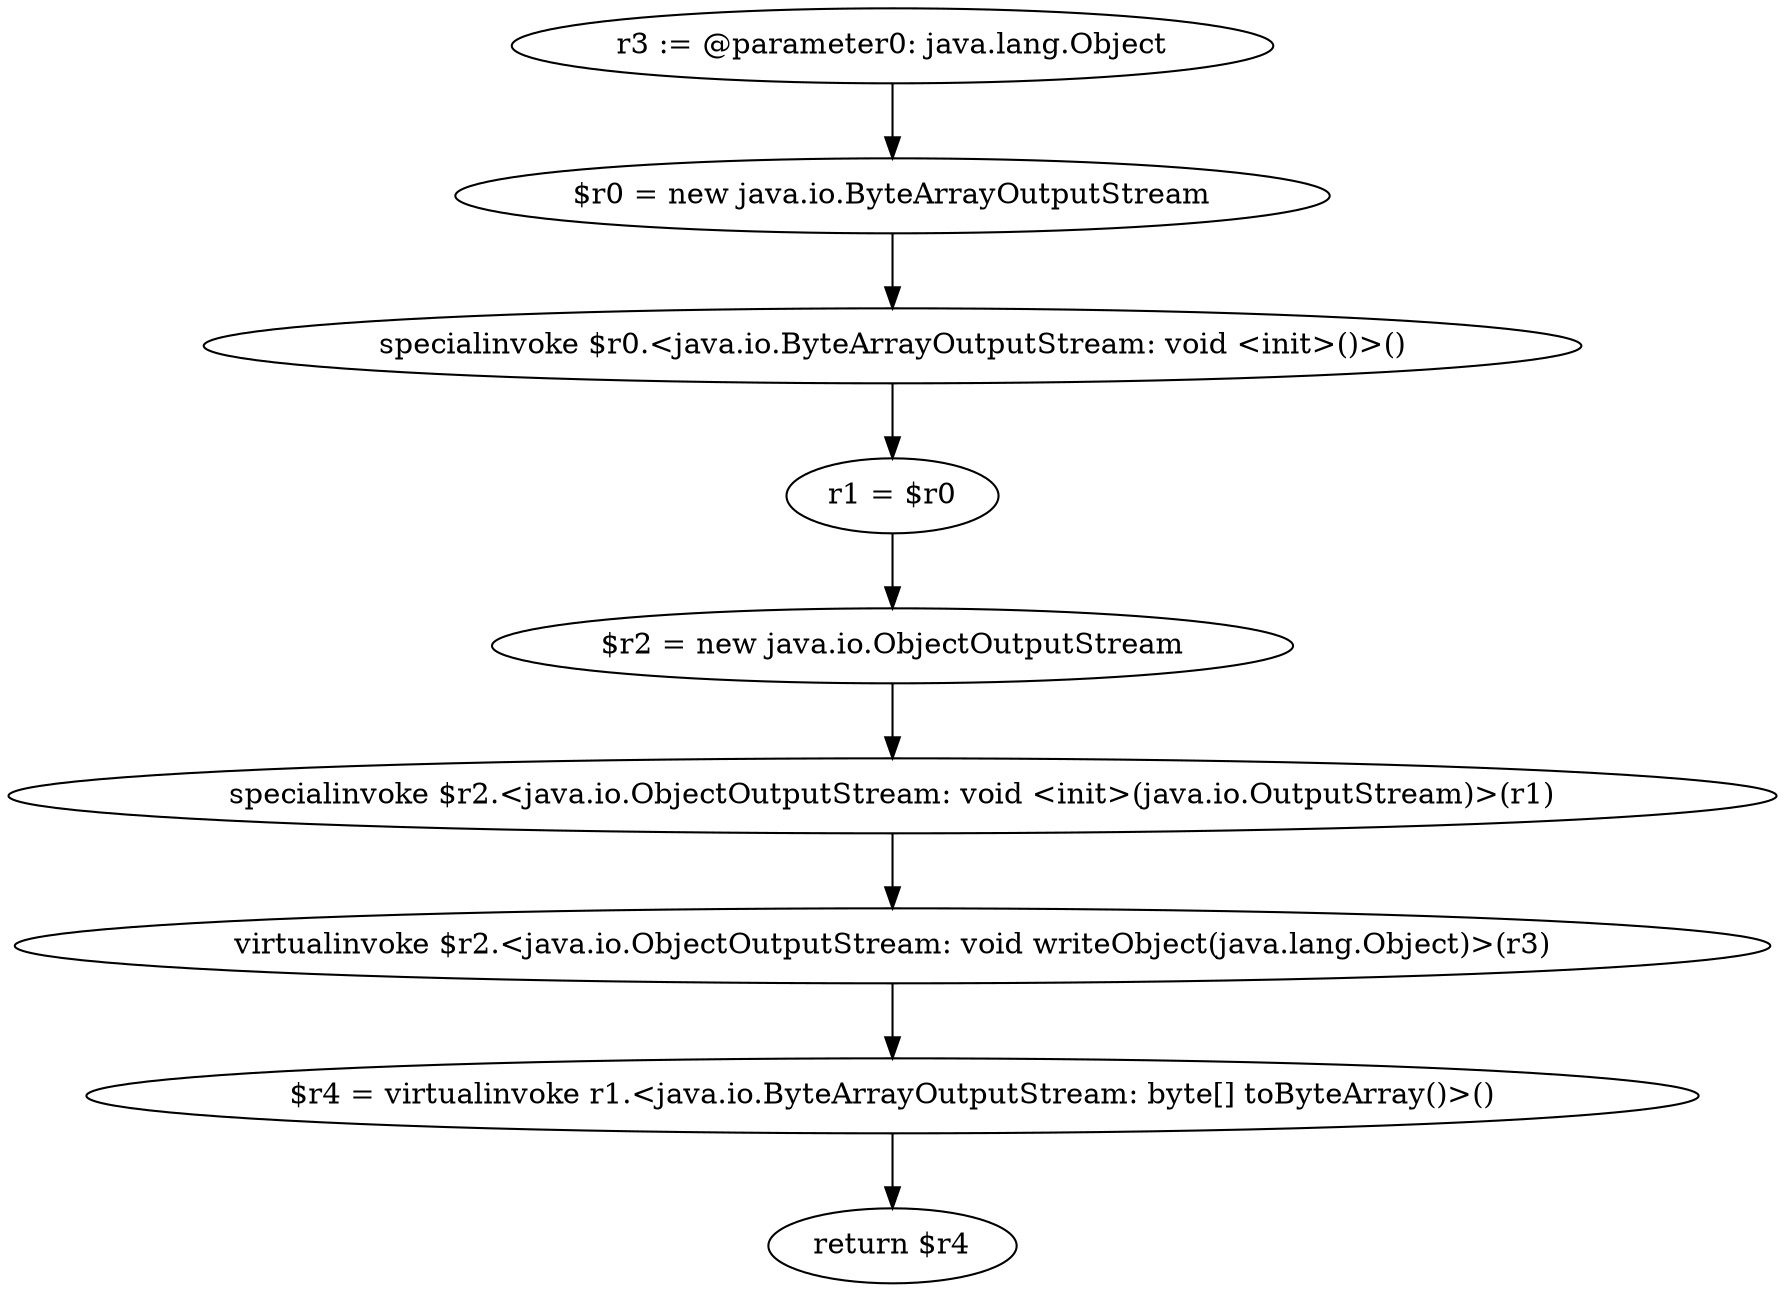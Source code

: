 digraph "unitGraph" {
    "r3 := @parameter0: java.lang.Object"
    "$r0 = new java.io.ByteArrayOutputStream"
    "specialinvoke $r0.<java.io.ByteArrayOutputStream: void <init>()>()"
    "r1 = $r0"
    "$r2 = new java.io.ObjectOutputStream"
    "specialinvoke $r2.<java.io.ObjectOutputStream: void <init>(java.io.OutputStream)>(r1)"
    "virtualinvoke $r2.<java.io.ObjectOutputStream: void writeObject(java.lang.Object)>(r3)"
    "$r4 = virtualinvoke r1.<java.io.ByteArrayOutputStream: byte[] toByteArray()>()"
    "return $r4"
    "r3 := @parameter0: java.lang.Object"->"$r0 = new java.io.ByteArrayOutputStream";
    "$r0 = new java.io.ByteArrayOutputStream"->"specialinvoke $r0.<java.io.ByteArrayOutputStream: void <init>()>()";
    "specialinvoke $r0.<java.io.ByteArrayOutputStream: void <init>()>()"->"r1 = $r0";
    "r1 = $r0"->"$r2 = new java.io.ObjectOutputStream";
    "$r2 = new java.io.ObjectOutputStream"->"specialinvoke $r2.<java.io.ObjectOutputStream: void <init>(java.io.OutputStream)>(r1)";
    "specialinvoke $r2.<java.io.ObjectOutputStream: void <init>(java.io.OutputStream)>(r1)"->"virtualinvoke $r2.<java.io.ObjectOutputStream: void writeObject(java.lang.Object)>(r3)";
    "virtualinvoke $r2.<java.io.ObjectOutputStream: void writeObject(java.lang.Object)>(r3)"->"$r4 = virtualinvoke r1.<java.io.ByteArrayOutputStream: byte[] toByteArray()>()";
    "$r4 = virtualinvoke r1.<java.io.ByteArrayOutputStream: byte[] toByteArray()>()"->"return $r4";
}
